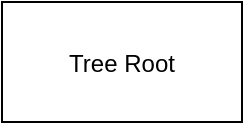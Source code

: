 <mxfile version="16.4.5" type="embed"><diagram id="SqCFCn02VFZTWHUbarsJ" name="Page-1"><mxGraphModel dx="783" dy="397" grid="1" gridSize="10" guides="1" tooltips="1" connect="1" arrows="1" fold="1" page="1" pageScale="1" pageWidth="850" pageHeight="1100" math="0" shadow="0"><root><mxCell id="0"/><mxCell id="1" parent="0"/><UserObject label="Tree Root" treeRoot="1" id="2"><mxCell style="align=center;collapsible=0;container=1;recursiveResize=0;" vertex="1" parent="1"><mxGeometry x="340" y="180" width="120" height="60" as="geometry"/></mxCell></UserObject></root></mxGraphModel></diagram></mxfile>